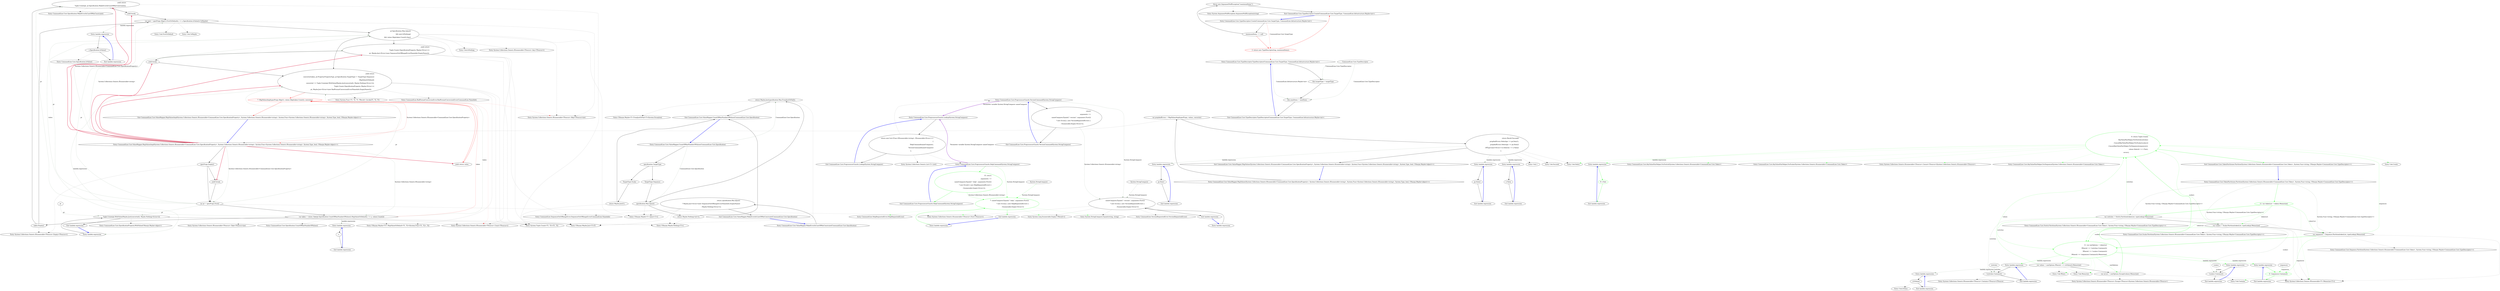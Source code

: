 digraph  {
n75 [label=pt, span=""];
n0 [cluster="CommandLine.Core.ValueMapper.MapValues(System.Collections.Generic.IEnumerable<CommandLine.Core.SpecificationProperty>, System.Collections.Generic.IEnumerable<string>, System.Func<System.Collections.Generic.IEnumerable<string>, System.Type, bool, CSharpx.Maybe<object>>)", label="Entry CommandLine.Core.ValueMapper.MapValues(System.Collections.Generic.IEnumerable<CommandLine.Core.SpecificationProperty>, System.Collections.Generic.IEnumerable<string>, System.Func<System.Collections.Generic.IEnumerable<string>, System.Type, bool, CSharpx.Maybe<object>>)", span="15-15"];
n1 [cluster="CommandLine.Core.ValueMapper.MapValues(System.Collections.Generic.IEnumerable<CommandLine.Core.SpecificationProperty>, System.Collections.Generic.IEnumerable<string>, System.Func<System.Collections.Generic.IEnumerable<string>, System.Type, bool, CSharpx.Maybe<object>>)", label="var propAndErrors = MapValuesImpl(specProps, values, converter)", span="20-20"];
n2 [cluster="CommandLine.Core.ValueMapper.MapValues(System.Collections.Generic.IEnumerable<CommandLine.Core.SpecificationProperty>, System.Collections.Generic.IEnumerable<string>, System.Func<System.Collections.Generic.IEnumerable<string>, System.Type, bool, CSharpx.Maybe<object>>)", label="return Result.Succeed(\r\n                propAndErrors.Select(pe => pe.Item1),\r\n                propAndErrors.Select(pe => pe.Item2)\r\n                    .OfType<Just<Error>>().Select(e => e.Value)\r\n                );", span="22-26"];
n4 [cluster="CommandLine.Core.ValueMapper.MapValuesImpl(System.Collections.Generic.IEnumerable<CommandLine.Core.SpecificationProperty>, System.Collections.Generic.IEnumerable<string>, System.Func<System.Collections.Generic.IEnumerable<string>, System.Type, bool, CSharpx.Maybe<object>>)", label="Entry CommandLine.Core.ValueMapper.MapValuesImpl(System.Collections.Generic.IEnumerable<CommandLine.Core.SpecificationProperty>, System.Collections.Generic.IEnumerable<string>, System.Func<System.Collections.Generic.IEnumerable<string>, System.Type, bool, CSharpx.Maybe<object>>)", span="29-29"];
n3 [cluster="CommandLine.Core.ValueMapper.MapValues(System.Collections.Generic.IEnumerable<CommandLine.Core.SpecificationProperty>, System.Collections.Generic.IEnumerable<string>, System.Func<System.Collections.Generic.IEnumerable<string>, System.Type, bool, CSharpx.Maybe<object>>)", label="Exit CommandLine.Core.ValueMapper.MapValues(System.Collections.Generic.IEnumerable<CommandLine.Core.SpecificationProperty>, System.Collections.Generic.IEnumerable<string>, System.Func<System.Collections.Generic.IEnumerable<string>, System.Type, bool, CSharpx.Maybe<object>>)", span="15-15"];
n5 [cluster="Unk.Select", label="Entry Unk.Select", span=""];
n6 [cluster="Unk.>", label="Entry Unk.>", span=""];
n7 [cluster="Unk.Succeed", label="Entry Unk.Succeed", span=""];
n8 [cluster="lambda expression", label="Entry lambda expression", span="23-23"];
n11 [cluster="lambda expression", label="Entry lambda expression", span="24-24"];
n14 [cluster="lambda expression", label="Entry lambda expression", span="25-25"];
n9 [cluster="lambda expression", label="pe.Item1", span="23-23"];
n10 [cluster="lambda expression", label="Exit lambda expression", span="23-23"];
n12 [cluster="lambda expression", label="pe.Item2", span="24-24"];
n13 [cluster="lambda expression", label="Exit lambda expression", span="24-24"];
n15 [cluster="lambda expression", label="e.Value", span="25-25"];
n16 [cluster="lambda expression", label="Exit lambda expression", span="25-25"];
n17 [cluster="CommandLine.Core.ValueMapper.MapValuesImpl(System.Collections.Generic.IEnumerable<CommandLine.Core.SpecificationProperty>, System.Collections.Generic.IEnumerable<string>, System.Func<System.Collections.Generic.IEnumerable<string>, System.Type, bool, CSharpx.Maybe<object>>)", label="specProps.Empty()", span="34-34"];
n18 [cluster="CommandLine.Core.ValueMapper.MapValuesImpl(System.Collections.Generic.IEnumerable<CommandLine.Core.SpecificationProperty>, System.Collections.Generic.IEnumerable<string>, System.Func<System.Collections.Generic.IEnumerable<string>, System.Type, bool, CSharpx.Maybe<object>>)", label="yield break;", span="36-36"];
n22 [cluster="CommandLine.Core.ValueMapper.MapValuesImpl(System.Collections.Generic.IEnumerable<CommandLine.Core.SpecificationProperty>, System.Collections.Generic.IEnumerable<string>, System.Func<System.Collections.Generic.IEnumerable<string>, System.Type, bool, CSharpx.Maybe<object>>)", label="yield return\r\n                    Tuple.Create(pt, pt.Specification.MakeErrorInCaseOfMinConstraint());", span="42-43"];
n23 [cluster="CommandLine.Core.ValueMapper.MapValuesImpl(System.Collections.Generic.IEnumerable<CommandLine.Core.SpecificationProperty>, System.Collections.Generic.IEnumerable<string>, System.Func<System.Collections.Generic.IEnumerable<string>, System.Type, bool, CSharpx.Maybe<object>>)", label="yield break;", span="44-44"];
n26 [cluster="CommandLine.Core.ValueMapper.MapValuesImpl(System.Collections.Generic.IEnumerable<CommandLine.Core.SpecificationProperty>, System.Collections.Generic.IEnumerable<string>, System.Func<System.Collections.Generic.IEnumerable<string>, System.Type, bool, CSharpx.Maybe<object>>)", label="yield return\r\n                    Tuple.Create<SpecificationProperty, Maybe<Error>>(\r\n                        pt, Maybe.Just<Error>(new SequenceOutOfRangeError(NameInfo.EmptyName)));", span="52-54"];
n27 [cluster="CommandLine.Core.ValueMapper.MapValuesImpl(System.Collections.Generic.IEnumerable<CommandLine.Core.SpecificationProperty>, System.Collections.Generic.IEnumerable<string>, System.Func<System.Collections.Generic.IEnumerable<string>, System.Type, bool, CSharpx.Maybe<object>>)", label="yield break;", span="55-55"];
n28 [cluster="CommandLine.Core.ValueMapper.MapValuesImpl(System.Collections.Generic.IEnumerable<CommandLine.Core.SpecificationProperty>, System.Collections.Generic.IEnumerable<string>, System.Func<System.Collections.Generic.IEnumerable<string>, System.Type, bool, CSharpx.Maybe<object>>)", label="yield return\r\n                converter(taken, pt.Property.PropertyType, pt.Specification.TargetType != TargetType.Sequence)\r\n                    .MapValueOrDefault(\r\n                        converted => Tuple.Create(pt.WithValue(Maybe.Just(converted)), Maybe.Nothing<Error>()),\r\n                        Tuple.Create<SpecificationProperty, Maybe<Error>>(\r\n                            pt, Maybe.Just<Error>(new BadFormatConversionError(NameInfo.EmptyName))));", span="58-63"];
n30 [cluster="CommandLine.Core.ValueMapper.MapValuesImpl(System.Collections.Generic.IEnumerable<CommandLine.Core.SpecificationProperty>, System.Collections.Generic.IEnumerable<string>, System.Func<System.Collections.Generic.IEnumerable<string>, System.Type, bool, CSharpx.Maybe<object>>)", label="yield return value;", span="67-67"];
n19 [cluster="CommandLine.Core.ValueMapper.MapValuesImpl(System.Collections.Generic.IEnumerable<CommandLine.Core.SpecificationProperty>, System.Collections.Generic.IEnumerable<string>, System.Func<System.Collections.Generic.IEnumerable<string>, System.Type, bool, CSharpx.Maybe<object>>)", label="var pt = specProps.First()", span="38-38"];
n20 [cluster="CommandLine.Core.ValueMapper.MapValuesImpl(System.Collections.Generic.IEnumerable<CommandLine.Core.SpecificationProperty>, System.Collections.Generic.IEnumerable<string>, System.Func<System.Collections.Generic.IEnumerable<string>, System.Type, bool, CSharpx.Maybe<object>>)", label="var taken = values.Take(pt.Specification.CountOfMaxNumberOfValues().MapValueOrDefault(n => n, values.Count()))", span="39-39"];
n24 [cluster="CommandLine.Core.ValueMapper.MapValuesImpl(System.Collections.Generic.IEnumerable<CommandLine.Core.SpecificationProperty>, System.Collections.Generic.IEnumerable<string>, System.Func<System.Collections.Generic.IEnumerable<string>, System.Type, bool, CSharpx.Maybe<object>>)", label="var next = specProps.Skip(1).FirstOrDefault(s => s.Specification.IsValue()).ToMaybe()", span="47-47"];
n25 [cluster="CommandLine.Core.ValueMapper.MapValuesImpl(System.Collections.Generic.IEnumerable<CommandLine.Core.SpecificationProperty>, System.Collections.Generic.IEnumerable<string>, System.Func<System.Collections.Generic.IEnumerable<string>, System.Type, bool, CSharpx.Maybe<object>>)", label="pt.Specification.Max.IsJust()\r\n                && next.IsNothing()\r\n                && values.Skip(taken.Count()).Any()", span="48-50"];
n29 [cluster="CommandLine.Core.ValueMapper.MapValuesImpl(System.Collections.Generic.IEnumerable<CommandLine.Core.SpecificationProperty>, System.Collections.Generic.IEnumerable<string>, System.Func<System.Collections.Generic.IEnumerable<string>, System.Type, bool, CSharpx.Maybe<object>>)", color=red, community=0, label="7: MapValuesImpl(specProps.Skip(1), values.Skip(taken.Count()), converter)", span="65-65"];
n32 [cluster="System.Collections.Generic.IEnumerable<TSource>.Empty<TSource>()", label="Entry System.Collections.Generic.IEnumerable<TSource>.Empty<TSource>()", span="31-31"];
n33 [cluster="System.Collections.Generic.IEnumerable<TSource>.First<TSource>()", label="Entry System.Collections.Generic.IEnumerable<TSource>.First<TSource>()", span="0-0"];
n58 [cluster="lambda expression", label="Tuple.Create(pt.WithValue(Maybe.Just(converted)), Maybe.Nothing<Error>())", span="61-61"];
n21 [cluster="CommandLine.Core.ValueMapper.MapValuesImpl(System.Collections.Generic.IEnumerable<CommandLine.Core.SpecificationProperty>, System.Collections.Generic.IEnumerable<string>, System.Func<System.Collections.Generic.IEnumerable<string>, System.Type, bool, CSharpx.Maybe<object>>)", label="taken.Empty()", span="40-40"];
n34 [cluster="CommandLine.Core.Specification.CountOfMaxNumberOfValues()", label="Entry CommandLine.Core.Specification.CountOfMaxNumberOfValues()", span="71-71"];
n35 [cluster="System.Collections.Generic.IEnumerable<TSource>.Count<TSource>()", label="Entry System.Collections.Generic.IEnumerable<TSource>.Count<TSource>()", span="0-0"];
n36 [cluster="CSharpx.Maybe<T1>.MapValueOrDefault<T1, T2>(System.Func<T1, T2>, T2)", label="Entry CSharpx.Maybe<T1>.MapValueOrDefault<T1, T2>(System.Func<T1, T2>, T2)", span="377-377"];
n37 [cluster="System.Collections.Generic.IEnumerable<TSource>.Take<TSource>(int)", label="Entry System.Collections.Generic.IEnumerable<TSource>.Take<TSource>(int)", span="0-0"];
n50 [cluster="lambda expression", label="Entry lambda expression", span="39-39"];
n38 [cluster="CommandLine.Core.Specification.MakeErrorInCaseOfMinConstraint()", label="Entry CommandLine.Core.Specification.MakeErrorInCaseOfMinConstraint()", span="87-87"];
n39 [cluster="System.Tuple.Create<T1, T2>(T1, T2)", label="Entry System.Tuple.Create<T1, T2>(T1, T2)", span="0-0"];
n40 [cluster="System.Collections.Generic.IEnumerable<TSource>.Skip<TSource>(int)", label="Entry System.Collections.Generic.IEnumerable<TSource>.Skip<TSource>(int)", span="0-0"];
n41 [cluster="Unk.FirstOrDefault", label="Entry Unk.FirstOrDefault", span=""];
n42 [cluster="Unk.ToMaybe", label="Entry Unk.ToMaybe", span=""];
n53 [cluster="lambda expression", label="Entry lambda expression", span="47-47"];
n43 [cluster="CSharpx.Maybe<T>.IsJust<T>()", label="Entry CSharpx.Maybe<T>.IsJust<T>()", span="326-326"];
n44 [cluster="Unk.IsNothing", label="Entry Unk.IsNothing", span=""];
n45 [cluster="System.Collections.Generic.IEnumerable<TSource>.Any<TSource>()", label="Entry System.Collections.Generic.IEnumerable<TSource>.Any<TSource>()", span="0-0"];
n46 [cluster="CommandLine.SequenceOutOfRangeError.SequenceOutOfRangeError(CommandLine.NameInfo)", label="Entry CommandLine.SequenceOutOfRangeError.SequenceOutOfRangeError(CommandLine.NameInfo)", span="360-360"];
n47 [cluster="CSharpx.Maybe.Just<T>(T)", label="Entry CSharpx.Maybe.Just<T>(T)", span="124-124"];
n48 [cluster="System.Func<T1, T2, T3, TResult>.Invoke(T1, T2, T3)", label="Entry System.Func<T1, T2, T3, TResult>.Invoke(T1, T2, T3)", span="0-0"];
n49 [cluster="CommandLine.BadFormatConversionError.BadFormatConversionError(CommandLine.NameInfo)", label="Entry CommandLine.BadFormatConversionError.BadFormatConversionError(CommandLine.NameInfo)", span="349-349"];
n57 [cluster="lambda expression", label="Entry lambda expression", span="61-61"];
n31 [cluster="CommandLine.Core.ValueMapper.MapValuesImpl(System.Collections.Generic.IEnumerable<CommandLine.Core.SpecificationProperty>, System.Collections.Generic.IEnumerable<string>, System.Func<System.Collections.Generic.IEnumerable<string>, System.Type, bool, CSharpx.Maybe<object>>)", label="Exit CommandLine.Core.ValueMapper.MapValuesImpl(System.Collections.Generic.IEnumerable<CommandLine.Core.SpecificationProperty>, System.Collections.Generic.IEnumerable<string>, System.Func<System.Collections.Generic.IEnumerable<string>, System.Type, bool, CSharpx.Maybe<object>>)", span="29-29"];
n51 [cluster="lambda expression", label=n, span="39-39"];
n52 [cluster="lambda expression", label="Exit lambda expression", span="39-39"];
n54 [cluster="lambda expression", label="s.Specification.IsValue()", span="47-47"];
n55 [cluster="lambda expression", label="Exit lambda expression", span="47-47"];
n56 [cluster="CommandLine.Core.Specification.IsValue()", label="Entry CommandLine.Core.Specification.IsValue()", span="15-15"];
n59 [cluster="lambda expression", label="Exit lambda expression", span="61-61"];
n60 [cluster="CommandLine.Core.SpecificationProperty.WithValue(CSharpx.Maybe<object>)", label="Entry CommandLine.Core.SpecificationProperty.WithValue(CSharpx.Maybe<object>)", span="18-18"];
n61 [cluster="CSharpx.Maybe.Nothing<T>()", label="Entry CSharpx.Maybe.Nothing<T>()", span="116-116"];
n62 [cluster="CommandLine.Core.ValueMapper.CountOfMaxNumberOfValues(CommandLine.Core.Specification)", label="Entry CommandLine.Core.ValueMapper.CountOfMaxNumberOfValues(CommandLine.Core.Specification)", span="71-71"];
n63 [cluster="CommandLine.Core.ValueMapper.CountOfMaxNumberOfValues(CommandLine.Core.Specification)", label="specification.TargetType", span="73-73"];
n67 [cluster="CommandLine.Core.ValueMapper.CountOfMaxNumberOfValues(CommandLine.Core.Specification)", label="specification.Max.IsJust()", span="78-78"];
n68 [cluster="CommandLine.Core.ValueMapper.CountOfMaxNumberOfValues(CommandLine.Core.Specification)", label="return Maybe.Just(specification.Max.FromJustOrFail());", span="80-80"];
n64 [cluster="CommandLine.Core.ValueMapper.CountOfMaxNumberOfValues(CommandLine.Core.Specification)", label="TargetType.Scalar", span="75-75"];
n66 [cluster="CommandLine.Core.ValueMapper.CountOfMaxNumberOfValues(CommandLine.Core.Specification)", label="TargetType.Sequence", span="77-77"];
n65 [cluster="CommandLine.Core.ValueMapper.CountOfMaxNumberOfValues(CommandLine.Core.Specification)", label="return Maybe.Just(1);", span="76-76"];
n69 [cluster="CommandLine.Core.ValueMapper.CountOfMaxNumberOfValues(CommandLine.Core.Specification)", label="return Maybe.Nothing<int>();", span="84-84"];
n70 [cluster="CommandLine.Core.ValueMapper.CountOfMaxNumberOfValues(CommandLine.Core.Specification)", label="Exit CommandLine.Core.ValueMapper.CountOfMaxNumberOfValues(CommandLine.Core.Specification)", span="71-71"];
n71 [cluster="CSharpx.Maybe<T>.FromJustOrFail<T>(System.Exception)", label="Entry CSharpx.Maybe<T>.FromJustOrFail<T>(System.Exception)", span="355-355"];
n72 [cluster="CommandLine.Core.ValueMapper.MakeErrorInCaseOfMinConstraint(CommandLine.Core.Specification)", label="Entry CommandLine.Core.ValueMapper.MakeErrorInCaseOfMinConstraint(CommandLine.Core.Specification)", span="87-87"];
n73 [cluster="CommandLine.Core.ValueMapper.MakeErrorInCaseOfMinConstraint(CommandLine.Core.Specification)", label="return specification.Min.IsJust()\r\n                ? Maybe.Just<Error>(new SequenceOutOfRangeError(NameInfo.EmptyName))\r\n                : Maybe.Nothing<Error>();", span="89-91"];
n74 [cluster="CommandLine.Core.ValueMapper.MakeErrorInCaseOfMinConstraint(CommandLine.Core.Specification)", label="Exit CommandLine.Core.ValueMapper.MakeErrorInCaseOfMinConstraint(CommandLine.Core.Specification)", span="87-87"];
m1_0 [cluster="CommandLine.Core.TokenPartitioner.Partition(System.Collections.Generic.IEnumerable<CommandLine.Core.Token>, System.Func<string, CSharpx.Maybe<CommandLine.Core.TypeDescriptor>>)", file="Sequence.cs", label="Entry CommandLine.Core.TokenPartitioner.Partition(System.Collections.Generic.IEnumerable<CommandLine.Core.Token>, System.Func<string, CSharpx.Maybe<CommandLine.Core.TypeDescriptor>>)", span="16-16"];
m1_1 [cluster="CommandLine.Core.TokenPartitioner.Partition(System.Collections.Generic.IEnumerable<CommandLine.Core.Token>, System.Func<string, CSharpx.Maybe<CommandLine.Core.TypeDescriptor>>)", color=green, community=0, file="Sequence.cs", label="11: var tokenList = tokens.Memorize()", span="20-20"];
m1_2 [cluster="CommandLine.Core.TokenPartitioner.Partition(System.Collections.Generic.IEnumerable<CommandLine.Core.Token>, System.Func<string, CSharpx.Maybe<CommandLine.Core.TypeDescriptor>>)", file="Sequence.cs", label="var switches = Switch.Partition(tokenList, typeLookup).Memorize()", span="21-21"];
m1_3 [cluster="CommandLine.Core.TokenPartitioner.Partition(System.Collections.Generic.IEnumerable<CommandLine.Core.Token>, System.Func<string, CSharpx.Maybe<CommandLine.Core.TypeDescriptor>>)", file="Sequence.cs", label="var scalars = Scalar.Partition(tokenList, typeLookup).Memorize()", span="22-22"];
m1_4 [cluster="CommandLine.Core.TokenPartitioner.Partition(System.Collections.Generic.IEnumerable<CommandLine.Core.Token>, System.Func<string, CSharpx.Maybe<CommandLine.Core.TypeDescriptor>>)", file="Sequence.cs", label="var sequences = Sequence.Partition(tokenList, typeLookup).Memorize()", span="23-23"];
m1_5 [cluster="CommandLine.Core.TokenPartitioner.Partition(System.Collections.Generic.IEnumerable<CommandLine.Core.Token>, System.Func<string, CSharpx.Maybe<CommandLine.Core.TypeDescriptor>>)", color=green, community=0, file="Sequence.cs", label="11: var nonOptions = tokenList\r\n                .Where(t => !switches.Contains(t))\r\n                .Where(t => !scalars.Contains(t))\r\n                .Where(t => !sequences.Contains(t)).Memorize()", span="24-27"];
m1_6 [cluster="CommandLine.Core.TokenPartitioner.Partition(System.Collections.Generic.IEnumerable<CommandLine.Core.Token>, System.Func<string, CSharpx.Maybe<CommandLine.Core.TypeDescriptor>>)", file="Sequence.cs", label="var values = nonOptions.Where(v => v.IsValue()).Memorize()", span="28-28"];
m1_7 [cluster="CommandLine.Core.TokenPartitioner.Partition(System.Collections.Generic.IEnumerable<CommandLine.Core.Token>, System.Func<string, CSharpx.Maybe<CommandLine.Core.TypeDescriptor>>)", file="Sequence.cs", label="var errors = nonOptions.Except(values).Memorize()", span="29-29"];
m1_8 [cluster="CommandLine.Core.TokenPartitioner.Partition(System.Collections.Generic.IEnumerable<CommandLine.Core.Token>, System.Func<string, CSharpx.Maybe<CommandLine.Core.TypeDescriptor>>)", color=green, community=0, file="Sequence.cs", label="9: return Tuple.Create(\r\n                    KeyValuePairHelper.ForSwitch(switches)\r\n                        .Concat(KeyValuePairHelper.ForScalar(scalars))\r\n                        .Concat(KeyValuePairHelper.ForSequence(sequences)),\r\n                values.Select(t => t.Text),\r\n                errors);", span="31-36"];
m1_9 [cluster="CommandLine.Core.TokenPartitioner.Partition(System.Collections.Generic.IEnumerable<CommandLine.Core.Token>, System.Func<string, CSharpx.Maybe<CommandLine.Core.TypeDescriptor>>)", file="Sequence.cs", label="Exit CommandLine.Core.TokenPartitioner.Partition(System.Collections.Generic.IEnumerable<CommandLine.Core.Token>, System.Func<string, CSharpx.Maybe<CommandLine.Core.TypeDescriptor>>)", span="16-16"];
m1_14 [cluster="Unk.Where", file="Sequence.cs", label="Entry Unk.Where", span=""];
m1_22 [cluster="Unk.Create", file="Sequence.cs", label="Entry Unk.Create", span=""];
m1_26 [cluster="System.Collections.Generic.IEnumerable<TSource>.Contains<TSource>(TSource)", file="Sequence.cs", label="Entry System.Collections.Generic.IEnumerable<TSource>.Contains<TSource>(TSource)", span="0-0"];
m1_13 [cluster="CommandLine.Core.Sequence.Partition(System.Collections.Generic.IEnumerable<CommandLine.Core.Token>, System.Func<string, CSharpx.Maybe<CommandLine.Core.TypeDescriptor>>)", file="Sequence.cs", label="Entry CommandLine.Core.Sequence.Partition(System.Collections.Generic.IEnumerable<CommandLine.Core.Token>, System.Func<string, CSharpx.Maybe<CommandLine.Core.TypeDescriptor>>)", span="12-12"];
m1_15 [cluster="Unk.Memorize", file="Sequence.cs", label="Entry Unk.Memorize", span=""];
m1_30 [cluster="Unk.Contains", file="Sequence.cs", label="Entry Unk.Contains", span=""];
m1_11 [cluster="CommandLine.Core.Switch.Partition(System.Collections.Generic.IEnumerable<CommandLine.Core.Token>, System.Func<string, CSharpx.Maybe<CommandLine.Core.TypeDescriptor>>)", file="Sequence.cs", label="Entry CommandLine.Core.Switch.Partition(System.Collections.Generic.IEnumerable<CommandLine.Core.Token>, System.Func<string, CSharpx.Maybe<CommandLine.Core.TypeDescriptor>>)", span="11-11"];
m1_16 [cluster="System.Collections.Generic.IEnumerable<TSource>.Except<TSource>(System.Collections.Generic.IEnumerable<TSource>)", file="Sequence.cs", label="Entry System.Collections.Generic.IEnumerable<TSource>.Except<TSource>(System.Collections.Generic.IEnumerable<TSource>)", span="0-0"];
m1_34 [cluster="lambda expression", file="Sequence.cs", label="Entry lambda expression", span="28-28"];
m1_23 [cluster="lambda expression", file="Sequence.cs", label="Entry lambda expression", span="25-25"];
m1_27 [cluster="lambda expression", file="Sequence.cs", label="Entry lambda expression", span="26-26"];
m1_31 [cluster="lambda expression", file="Sequence.cs", label="Entry lambda expression", span="27-27"];
m1_38 [cluster="lambda expression", file="Sequence.cs", label="Entry lambda expression", span="35-35"];
m1_32 [cluster="lambda expression", color=green, community=0, file="Sequence.cs", label="0: !sequences.Contains(t)", span="27-27"];
m1_33 [cluster="lambda expression", file="Sequence.cs", label="Exit lambda expression", span="27-27"];
m1_39 [cluster="lambda expression", color=green, community=0, file="Sequence.cs", label="9: t.Text", span="35-35"];
m1_40 [cluster="lambda expression", file="Sequence.cs", label="Exit lambda expression", span="35-35"];
m1_24 [cluster="lambda expression", file="Sequence.cs", label="!switches.Contains(t)", span="25-25"];
m1_28 [cluster="lambda expression", file="Sequence.cs", label="!scalars.Contains(t)", span="26-26"];
m1_25 [cluster="lambda expression", file="Sequence.cs", label="Exit lambda expression", span="25-25"];
m1_29 [cluster="lambda expression", file="Sequence.cs", label="Exit lambda expression", span="26-26"];
m1_35 [cluster="lambda expression", file="Sequence.cs", label="v.IsValue()", span="28-28"];
m1_36 [cluster="lambda expression", file="Sequence.cs", label="Exit lambda expression", span="28-28"];
m1_10 [cluster="System.Collections.Generic.IEnumerable<T>.Memorize<T>()", file="Sequence.cs", label="Entry System.Collections.Generic.IEnumerable<T>.Memorize<T>()", span="374-374"];
m1_17 [cluster="CommandLine.Core.KeyValuePairHelper.ForSwitch(System.Collections.Generic.IEnumerable<CommandLine.Core.Token>)", file="Sequence.cs", label="Entry CommandLine.Core.KeyValuePairHelper.ForSwitch(System.Collections.Generic.IEnumerable<CommandLine.Core.Token>)", span="10-10"];
m1_12 [cluster="CommandLine.Core.Scalar.Partition(System.Collections.Generic.IEnumerable<CommandLine.Core.Token>, System.Func<string, CSharpx.Maybe<CommandLine.Core.TypeDescriptor>>)", file="Sequence.cs", label="Entry CommandLine.Core.Scalar.Partition(System.Collections.Generic.IEnumerable<CommandLine.Core.Token>, System.Func<string, CSharpx.Maybe<CommandLine.Core.TypeDescriptor>>)", span="12-12"];
m1_18 [cluster="CommandLine.Core.KeyValuePairHelper.ForScalar(System.Collections.Generic.IEnumerable<CommandLine.Core.Token>)", file="Sequence.cs", label="Entry CommandLine.Core.KeyValuePairHelper.ForScalar(System.Collections.Generic.IEnumerable<CommandLine.Core.Token>)", span="16-16"];
m1_37 [cluster="Unk.IsValue", file="Sequence.cs", label="Entry Unk.IsValue", span=""];
m1_19 [cluster="System.Collections.Generic.IEnumerable<TSource>.Concat<TSource>(System.Collections.Generic.IEnumerable<TSource>)", file="Sequence.cs", label="Entry System.Collections.Generic.IEnumerable<TSource>.Concat<TSource>(System.Collections.Generic.IEnumerable<TSource>)", span="0-0"];
m1_20 [cluster="CommandLine.Core.KeyValuePairHelper.ForSequence(System.Collections.Generic.IEnumerable<CommandLine.Core.Token>)", file="Sequence.cs", label="Entry CommandLine.Core.KeyValuePairHelper.ForSequence(System.Collections.Generic.IEnumerable<CommandLine.Core.Token>)", span="22-22"];
m1_43 [file="Sequence.cs", label=sequences, span=""];
m1_41 [file="Sequence.cs", label=switches, span=""];
m1_42 [file="Sequence.cs", label=scalars, span=""];
m2_14 [cluster="System.Linq.Enumerable.Empty<TResult>()", file="TokenPartitioner.cs", label="Entry System.Linq.Enumerable.Empty<TResult>()", span="0-0"];
m2_0 [cluster="CommandLine.Core.PreprocessorGuards.Lookup(System.StringComparer)", file="TokenPartitioner.cs", label="Entry CommandLine.Core.PreprocessorGuards.Lookup(System.StringComparer)", span="11-11"];
m2_1 [cluster="CommandLine.Core.PreprocessorGuards.Lookup(System.StringComparer)", file="TokenPartitioner.cs", label="return new List<Func<IEnumerable<string>, IEnumerable<Error>>>\r\n                {\r\n                    HelpCommand(nameComparer),\r\n                    VersionCommand(nameComparer)\r\n                };", span="13-17"];
m2_2 [cluster="CommandLine.Core.PreprocessorGuards.Lookup(System.StringComparer)", file="TokenPartitioner.cs", label="Exit CommandLine.Core.PreprocessorGuards.Lookup(System.StringComparer)", span="11-11"];
m2_5 [cluster="CommandLine.Core.PreprocessorGuards.VersionCommand(System.StringComparer)", file="TokenPartitioner.cs", label="Entry CommandLine.Core.PreprocessorGuards.VersionCommand(System.StringComparer)", span="29-29"];
m2_15 [cluster="CommandLine.Core.PreprocessorGuards.VersionCommand(System.StringComparer)", file="TokenPartitioner.cs", label="return\r\n                arguments =>\r\n                    nameComparer.Equals(''--version'', arguments.First())\r\n                        ? new Error[] { new VersionRequestedError() }\r\n                        : Enumerable.Empty<Error>();", span="31-35"];
m2_16 [cluster="CommandLine.Core.PreprocessorGuards.VersionCommand(System.StringComparer)", file="TokenPartitioner.cs", label="Exit CommandLine.Core.PreprocessorGuards.VersionCommand(System.StringComparer)", span="29-29"];
m2_20 [cluster="CommandLine.VersionRequestedError.VersionRequestedError()", file="TokenPartitioner.cs", label="Entry CommandLine.VersionRequestedError.VersionRequestedError()", span="432-432"];
m2_12 [cluster="System.StringComparer.Equals(string, string)", file="TokenPartitioner.cs", label="Entry System.StringComparer.Equals(string, string)", span="0-0"];
m2_17 [cluster="lambda expression", file="TokenPartitioner.cs", label="Entry lambda expression", span="32-35"];
m2_9 [cluster="lambda expression", color=green, community=0, file="TokenPartitioner.cs", label="7: nameComparer.Equals(''--help'', arguments.First())\r\n                        ? new Error[] { new HelpRequestedError() }\r\n                        : Enumerable.Empty<Error>()", span="24-26"];
m2_8 [cluster="lambda expression", file="TokenPartitioner.cs", label="Entry lambda expression", span="23-26"];
m2_10 [cluster="lambda expression", file="TokenPartitioner.cs", label="Exit lambda expression", span="23-26"];
m2_18 [cluster="lambda expression", file="TokenPartitioner.cs", label="nameComparer.Equals(''--version'', arguments.First())\r\n                        ? new Error[] { new VersionRequestedError() }\r\n                        : Enumerable.Empty<Error>()", span="33-35"];
m2_19 [cluster="lambda expression", file="TokenPartitioner.cs", label="Exit lambda expression", span="32-35"];
m2_13 [cluster="CommandLine.HelpRequestedError.HelpRequestedError()", file="TokenPartitioner.cs", label="Entry CommandLine.HelpRequestedError.HelpRequestedError()", span="368-368"];
m2_4 [cluster="CommandLine.Core.PreprocessorGuards.HelpCommand(System.StringComparer)", file="TokenPartitioner.cs", label="Entry CommandLine.Core.PreprocessorGuards.HelpCommand(System.StringComparer)", span="20-20"];
m2_6 [cluster="CommandLine.Core.PreprocessorGuards.HelpCommand(System.StringComparer)", color=green, community=0, file="TokenPartitioner.cs", label="15: return\r\n                arguments =>\r\n                    nameComparer.Equals(''--help'', arguments.First())\r\n                        ? new Error[] { new HelpRequestedError() }\r\n                        : Enumerable.Empty<Error>();", span="22-26"];
m2_7 [cluster="CommandLine.Core.PreprocessorGuards.HelpCommand(System.StringComparer)", file="TokenPartitioner.cs", label="Exit CommandLine.Core.PreprocessorGuards.HelpCommand(System.StringComparer)", span="20-20"];
m2_3 [cluster="System.Collections.Generic.List<T>.List()", file="TokenPartitioner.cs", label="Entry System.Collections.Generic.List<T>.List()", span="0-0"];
m2_21 [file="TokenPartitioner.cs", label="System.StringComparer", span=""];
m2_22 [file="TokenPartitioner.cs", label="System.StringComparer", span=""];
m3_9 [cluster="System.ArgumentNullException.ArgumentNullException(string)", file="TypeDescriptor.cs", label="Entry System.ArgumentNullException.ArgumentNullException(string)", span="0-0"];
m3_4 [cluster="CommandLine.Core.TypeDescriptor.Create(CommandLine.Core.TargetType, CommandLine.Infrastructure.Maybe<int>)", file="TypeDescriptor.cs", label="Entry CommandLine.Core.TypeDescriptor.Create(CommandLine.Core.TargetType, CommandLine.Infrastructure.Maybe<int>)", span="28-28"];
m3_5 [cluster="CommandLine.Core.TypeDescriptor.Create(CommandLine.Core.TargetType, CommandLine.Infrastructure.Maybe<int>)", file="TypeDescriptor.cs", label="maximumItems == null", span="30-30"];
m3_7 [cluster="CommandLine.Core.TypeDescriptor.Create(CommandLine.Core.TargetType, CommandLine.Infrastructure.Maybe<int>)", color=red, community=0, file="TypeDescriptor.cs", label="3: return new TypeDescriptor(tag, maximumItems);", span="32-32"];
m3_6 [cluster="CommandLine.Core.TypeDescriptor.Create(CommandLine.Core.TargetType, CommandLine.Infrastructure.Maybe<int>)", file="TypeDescriptor.cs", label="throw new ArgumentNullException(''maximumItems'');", span="30-30"];
m3_8 [cluster="CommandLine.Core.TypeDescriptor.Create(CommandLine.Core.TargetType, CommandLine.Infrastructure.Maybe<int>)", file="TypeDescriptor.cs", label="Exit CommandLine.Core.TypeDescriptor.Create(CommandLine.Core.TargetType, CommandLine.Infrastructure.Maybe<int>)", span="28-28"];
m3_0 [cluster="CommandLine.Core.TypeDescriptor.TypeDescriptor(CommandLine.Core.TargetType, CommandLine.Infrastructure.Maybe<int>)", file="TypeDescriptor.cs", label="Entry CommandLine.Core.TypeDescriptor.TypeDescriptor(CommandLine.Core.TargetType, CommandLine.Infrastructure.Maybe<int>)", span="12-12"];
m3_1 [cluster="CommandLine.Core.TypeDescriptor.TypeDescriptor(CommandLine.Core.TargetType, CommandLine.Infrastructure.Maybe<int>)", file="TypeDescriptor.cs", label="this.targetType = targetType", span="14-14"];
m3_2 [cluster="CommandLine.Core.TypeDescriptor.TypeDescriptor(CommandLine.Core.TargetType, CommandLine.Infrastructure.Maybe<int>)", file="TypeDescriptor.cs", label="this.maxItems = maxItems", span="15-15"];
m3_3 [cluster="CommandLine.Core.TypeDescriptor.TypeDescriptor(CommandLine.Core.TargetType, CommandLine.Infrastructure.Maybe<int>)", file="TypeDescriptor.cs", label="Exit CommandLine.Core.TypeDescriptor.TypeDescriptor(CommandLine.Core.TargetType, CommandLine.Infrastructure.Maybe<int>)", span="12-12"];
m3_10 [file="TypeDescriptor.cs", label="CommandLine.Core.TypeDescriptor", span=""];
n75 -> n58  [color=darkseagreen4, key=1, label=pt, style=dashed];
n0 -> n1  [key=0, style=solid];
n1 -> n2  [key=0, style=solid];
n1 -> n4  [key=2, style=dotted];
n2 -> n3  [key=0, style=solid];
n2 -> n5  [key=2, style=dotted];
n2 -> n6  [key=2, style=dotted];
n2 -> n7  [key=2, style=dotted];
n2 -> n8  [color=darkseagreen4, key=1, label="lambda expression", style=dashed];
n2 -> n11  [color=darkseagreen4, key=1, label="lambda expression", style=dashed];
n2 -> n14  [color=darkseagreen4, key=1, label="lambda expression", style=dashed];
n4 -> n17  [key=0, style=solid];
n4 -> n18  [color=crimson, key=0, style=bold];
n4 -> n22  [color=crimson, key=0, style=bold];
n4 -> n23  [color=crimson, key=0, style=bold];
n4 -> n26  [color=crimson, key=0, style=bold];
n4 -> n27  [color=crimson, key=0, style=bold];
n4 -> n28  [color=crimson, key=0, style=bold];
n4 -> n30  [color=crimson, key=0, style=bold];
n4 -> n19  [color=darkseagreen4, key=1, label="System.Collections.Generic.IEnumerable<CommandLine.Core.SpecificationProperty>", style=dashed];
n4 -> n20  [color=darkseagreen4, key=1, label="System.Collections.Generic.IEnumerable<string>", style=dashed];
n4 -> n24  [color=darkseagreen4, key=1, label="System.Collections.Generic.IEnumerable<CommandLine.Core.SpecificationProperty>", style=dashed];
n4 -> n25  [color=darkseagreen4, key=1, label="System.Collections.Generic.IEnumerable<string>", style=dashed];
n4 -> n29  [color=red, key=1, label="System.Collections.Generic.IEnumerable<CommandLine.Core.SpecificationProperty>", style=dashed];
n3 -> n0  [color=blue, key=0, style=bold];
n8 -> n9  [key=0, style=solid];
n11 -> n12  [key=0, style=solid];
n14 -> n15  [key=0, style=solid];
n9 -> n10  [key=0, style=solid];
n10 -> n8  [color=blue, key=0, style=bold];
n12 -> n13  [key=0, style=solid];
n13 -> n11  [color=blue, key=0, style=bold];
n15 -> n16  [key=0, style=solid];
n16 -> n14  [color=blue, key=0, style=bold];
n17 -> n18  [key=0, style=solid];
n17 -> n19  [key=0, style=solid];
n17 -> n32  [key=2, style=dotted];
n18 -> n19  [key=0, style=solid];
n22 -> n23  [key=0, style=solid];
n22 -> n38  [key=2, style=dotted];
n22 -> n39  [key=2, style=dotted];
n23 -> n24  [key=0, style=solid];
n26 -> n27  [key=0, style=solid];
n26 -> n46  [key=2, style=dotted];
n26 -> n47  [key=2, style=dotted];
n26 -> n39  [key=2, style=dotted];
n27 -> n28  [key=0, style=solid];
n28 -> n29  [color=red, key=0, style=solid];
n28 -> n48  [key=2, style=dotted];
n28 -> n49  [key=2, style=dotted];
n28 -> n47  [key=2, style=dotted];
n28 -> n39  [key=2, style=dotted];
n28 -> n36  [key=2, style=dotted];
n28 -> n57  [color=darkseagreen4, key=1, label="lambda expression", style=dashed];
n30 -> n29  [color=red, key=0, style=solid];
n19 -> n20  [key=0, style=solid];
n19 -> n33  [key=2, style=dotted];
n19 -> n22  [color=darkseagreen4, key=1, label=pt, style=dashed];
n19 -> n25  [color=darkseagreen4, key=1, label=pt, style=dashed];
n19 -> n26  [color=darkseagreen4, key=1, label=pt, style=dashed];
n19 -> n28  [color=darkseagreen4, key=1, label=pt, style=dashed];
n19 -> n58  [color=darkseagreen4, key=1, label=pt, style=dashed];
n20 -> n21  [key=0, style=solid];
n20 -> n34  [key=2, style=dotted];
n20 -> n35  [key=2, style=dotted];
n20 -> n36  [key=2, style=dotted];
n20 -> n37  [key=2, style=dotted];
n20 -> n50  [color=darkseagreen4, key=1, label="lambda expression", style=dashed];
n20 -> n25  [color=darkseagreen4, key=1, label=taken, style=dashed];
n20 -> n28  [color=darkseagreen4, key=1, label=taken, style=dashed];
n20 -> n29  [color=red, key=1, label=taken, style=dashed];
n24 -> n25  [key=0, style=solid];
n24 -> n40  [key=2, style=dotted];
n24 -> n41  [key=2, style=dotted];
n24 -> n42  [key=2, style=dotted];
n24 -> n53  [color=darkseagreen4, key=1, label="lambda expression", style=dashed];
n25 -> n26  [key=0, style=solid];
n25 -> n28  [key=0, style=solid];
n25 -> n43  [key=2, style=dotted];
n25 -> n44  [key=2, style=dotted];
n25 -> n35  [key=2, style=dotted];
n25 -> n40  [key=2, style=dotted];
n25 -> n45  [key=2, style=dotted];
n29 -> n30  [color=red, key=0, style=solid];
n29 -> n31  [color=red, key=0, style=solid];
n29 -> n40  [color=red, key=2, style=dotted];
n29 -> n35  [color=red, key=2, style=dotted];
n29 -> n4  [color=red, key=2, style=dotted];
n58 -> n59  [key=0, style=solid];
n58 -> n47  [key=2, style=dotted];
n58 -> n60  [key=2, style=dotted];
n58 -> n61  [key=2, style=dotted];
n58 -> n39  [key=2, style=dotted];
n21 -> n22  [key=0, style=solid];
n21 -> n24  [key=0, style=solid];
n21 -> n32  [key=2, style=dotted];
n50 -> n51  [key=0, style=solid];
n53 -> n54  [key=0, style=solid];
n57 -> n58  [key=0, style=solid];
n31 -> n4  [color=blue, key=0, style=bold];
n51 -> n52  [key=0, style=solid];
n52 -> n50  [color=blue, key=0, style=bold];
n54 -> n55  [key=0, style=solid];
n54 -> n56  [key=2, style=dotted];
n55 -> n53  [color=blue, key=0, style=bold];
n59 -> n57  [color=blue, key=0, style=bold];
n62 -> n63  [key=0, style=solid];
n62 -> n67  [color=darkseagreen4, key=1, label="CommandLine.Core.Specification", style=dashed];
n62 -> n68  [color=darkseagreen4, key=1, label="CommandLine.Core.Specification", style=dashed];
n63 -> n64  [key=0, style=solid];
n63 -> n66  [key=0, style=solid];
n67 -> n68  [key=0, style=solid];
n67 -> n69  [key=0, style=solid];
n67 -> n43  [key=2, style=dotted];
n68 -> n70  [key=0, style=solid];
n68 -> n71  [key=2, style=dotted];
n68 -> n47  [key=2, style=dotted];
n64 -> n65  [key=0, style=solid];
n66 -> n67  [key=0, style=solid];
n65 -> n70  [key=0, style=solid];
n65 -> n47  [key=2, style=dotted];
n69 -> n70  [key=0, style=solid];
n69 -> n61  [key=2, style=dotted];
n70 -> n62  [color=blue, key=0, style=bold];
n72 -> n73  [key=0, style=solid];
n73 -> n74  [key=0, style=solid];
n73 -> n43  [key=2, style=dotted];
n73 -> n46  [key=2, style=dotted];
n73 -> n47  [key=2, style=dotted];
n73 -> n61  [key=2, style=dotted];
n74 -> n72  [color=blue, key=0, style=bold];
m1_0 -> m1_1  [color=green, key=0, style=solid];
m1_0 -> m1_2  [color=darkseagreen4, key=1, label="System.Func<string, CSharpx.Maybe<CommandLine.Core.TypeDescriptor>>", style=dashed];
m1_0 -> m1_3  [color=darkseagreen4, key=1, label="System.Func<string, CSharpx.Maybe<CommandLine.Core.TypeDescriptor>>", style=dashed];
m1_0 -> m1_4  [color=darkseagreen4, key=1, label="System.Func<string, CSharpx.Maybe<CommandLine.Core.TypeDescriptor>>", style=dashed];
m1_1 -> m1_2  [color=green, key=0, style=solid];
m1_1 -> m1_10  [color=green, key=2, style=dotted];
m1_1 -> m1_3  [color=green, key=1, label=tokenList, style=dashed];
m1_1 -> m1_4  [color=green, key=1, label=tokenList, style=dashed];
m1_1 -> m1_5  [color=green, key=1, label=tokenList, style=dashed];
m1_2 -> m1_5  [color=green, key=1, label=switches, style=dashed];
m1_2 -> m1_8  [color=green, key=1, label=switches, style=dashed];
m1_2 -> m1_3  [key=0, style=solid];
m1_2 -> m1_11  [key=2, style=dotted];
m1_2 -> m1_10  [key=2, style=dotted];
m1_2 -> m1_24  [color=darkseagreen4, key=1, label=switches, style=dashed];
m1_3 -> m1_5  [color=green, key=1, label=scalars, style=dashed];
m1_3 -> m1_8  [color=green, key=1, label=scalars, style=dashed];
m1_3 -> m1_10  [key=2, style=dotted];
m1_3 -> m1_4  [key=0, style=solid];
m1_3 -> m1_12  [key=2, style=dotted];
m1_3 -> m1_28  [color=darkseagreen4, key=1, label=scalars, style=dashed];
m1_4 -> m1_5  [color=green, key=0, style=solid];
m1_4 -> m1_8  [color=green, key=1, label=sequences, style=dashed];
m1_4 -> m1_32  [color=green, key=1, label=sequences, style=dashed];
m1_4 -> m1_10  [key=2, style=dotted];
m1_4 -> m1_13  [key=2, style=dotted];
m1_5 -> m1_6  [color=green, key=0, style=solid];
m1_5 -> m1_14  [color=green, key=2, style=dotted];
m1_5 -> m1_15  [color=green, key=2, style=dotted];
m1_5 -> m1_23  [color=green, key=1, label="lambda expression", style=dashed];
m1_5 -> m1_27  [color=green, key=1, label="lambda expression", style=dashed];
m1_5 -> m1_31  [color=green, key=1, label="lambda expression", style=dashed];
m1_5 -> m1_7  [color=green, key=1, label=nonOptions, style=dashed];
m1_6 -> m1_8  [color=green, key=1, label=values, style=dashed];
m1_6 -> m1_7  [key=0, style=solid];
m1_6 -> m1_14  [key=2, style=dotted];
m1_6 -> m1_15  [key=2, style=dotted];
m1_6 -> m1_34  [color=darkseagreen4, key=1, label="lambda expression", style=dashed];
m1_7 -> m1_8  [color=green, key=0, style=solid];
m1_7 -> m1_10  [key=2, style=dotted];
m1_7 -> m1_16  [key=2, style=dotted];
m1_8 -> m1_9  [color=green, key=0, style=solid];
m1_8 -> m1_17  [color=green, key=2, style=dotted];
m1_8 -> m1_18  [color=green, key=2, style=dotted];
m1_8 -> m1_19  [color=green, key=2, style=dotted];
m1_8 -> m1_20  [color=green, key=2, style=dotted];
m1_8 -> n5  [color=green, key=2, style=dotted];
m1_8 -> m1_22  [color=green, key=2, style=dotted];
m1_8 -> m1_38  [color=green, key=1, label="lambda expression", style=dashed];
m1_9 -> m1_0  [color=blue, key=0, style=bold];
m1_34 -> m1_35  [key=0, style=solid];
m1_23 -> m1_24  [key=0, style=solid];
m1_27 -> m1_28  [key=0, style=solid];
m1_31 -> m1_32  [color=green, key=0, style=solid];
m1_38 -> m1_39  [color=green, key=0, style=solid];
m1_32 -> m1_33  [color=green, key=0, style=solid];
m1_32 -> m1_30  [color=green, key=2, style=dotted];
m1_33 -> m1_31  [color=blue, key=0, style=bold];
m1_39 -> m1_40  [color=green, key=0, style=solid];
m1_40 -> m1_38  [color=blue, key=0, style=bold];
m1_24 -> m1_25  [key=0, style=solid];
m1_24 -> m1_26  [key=2, style=dotted];
m1_28 -> m1_30  [key=2, style=dotted];
m1_28 -> m1_29  [key=0, style=solid];
m1_25 -> m1_23  [color=blue, key=0, style=bold];
m1_29 -> m1_27  [color=blue, key=0, style=bold];
m1_35 -> m1_36  [key=0, style=solid];
m1_35 -> m1_37  [key=2, style=dotted];
m1_36 -> m1_34  [color=blue, key=0, style=bold];
m1_43 -> m1_32  [color=green, key=1, label=sequences, style=dashed];
m1_41 -> m1_24  [color=darkseagreen4, key=1, label=switches, style=dashed];
m1_42 -> m1_28  [color=darkseagreen4, key=1, label=scalars, style=dashed];
m2_0 -> m2_1  [key=0, style=solid];
m2_1 -> m2_2  [key=0, style=solid];
m2_1 -> m2_3  [key=2, style=dotted];
m2_1 -> m2_4  [key=2, style=dotted];
m2_1 -> m2_5  [key=2, style=dotted];
m2_2 -> m2_0  [color=blue, key=0, style=bold];
m2_5 -> m2_15  [key=0, style=solid];
m2_5 -> m2_18  [color=darkseagreen4, key=1, label="System.StringComparer", style=dashed];
m2_5 -> m2_0  [color=darkorchid, key=3, label="Parameter variable System.StringComparer nameComparer", style=bold];
m2_15 -> m2_16  [key=0, style=solid];
m2_15 -> m2_18  [color=darkseagreen4, key=1, label="System.Collections.Generic.IEnumerable<string>", style=dashed];
m2_16 -> m2_5  [color=blue, key=0, style=bold];
m2_17 -> m2_18  [key=0, style=solid];
m2_9 -> m2_10  [color=green, key=0, style=solid];
m2_9 -> n33  [color=green, key=2, style=dotted];
m2_9 -> m2_12  [color=green, key=2, style=dotted];
m2_9 -> m2_13  [color=green, key=2, style=dotted];
m2_9 -> m2_14  [color=green, key=2, style=dotted];
m2_8 -> m2_9  [color=green, key=0, style=solid];
m2_10 -> m2_8  [color=blue, key=0, style=bold];
m2_18 -> m2_19  [key=0, style=solid];
m2_18 -> n33  [key=2, style=dotted];
m2_18 -> m2_12  [key=2, style=dotted];
m2_18 -> m2_20  [key=2, style=dotted];
m2_18 -> m2_14  [key=2, style=dotted];
m2_19 -> m2_17  [color=blue, key=0, style=bold];
m2_4 -> m2_6  [color=green, key=0, style=solid];
m2_4 -> m2_9  [color=green, key=1, label="System.StringComparer", style=dashed];
m2_4 -> m2_0  [color=darkorchid, key=3, label="Parameter variable System.StringComparer nameComparer", style=bold];
m2_6 -> m2_7  [color=green, key=0, style=solid];
m2_6 -> m2_9  [color=green, key=1, label="System.Collections.Generic.IEnumerable<string>", style=dashed];
m2_7 -> m2_4  [color=blue, key=0, style=bold];
m2_21 -> m2_9  [color=green, key=1, label="System.StringComparer", style=dashed];
m2_22 -> m2_18  [color=darkseagreen4, key=1, label="System.StringComparer", style=dashed];
m3_4 -> m3_5  [key=0, style=solid];
m3_4 -> m3_7  [color=red, key=1, label="CommandLine.Core.TargetType", style=dashed];
m3_5 -> m3_6  [key=0, style=solid];
m3_5 -> m3_7  [color=red, key=0, style=solid];
m3_7 -> m3_8  [color=red, key=0, style=solid];
m3_7 -> m3_0  [color=red, key=2, style=dotted];
m3_6 -> m3_8  [key=0, style=solid];
m3_6 -> m3_9  [key=2, style=dotted];
m3_8 -> m3_4  [color=blue, key=0, style=bold];
m3_0 -> m3_1  [key=0, style=solid];
m3_0 -> m3_2  [color=darkseagreen4, key=1, label="CommandLine.Infrastructure.Maybe<int>", style=dashed];
m3_1 -> m3_2  [key=0, style=solid];
m3_2 -> m3_3  [key=0, style=solid];
m3_3 -> m3_0  [color=blue, key=0, style=bold];
m3_10 -> m3_1  [color=darkseagreen4, key=1, label="CommandLine.Core.TypeDescriptor", style=dashed];
m3_10 -> m3_2  [color=darkseagreen4, key=1, label="CommandLine.Core.TypeDescriptor", style=dashed];
}
